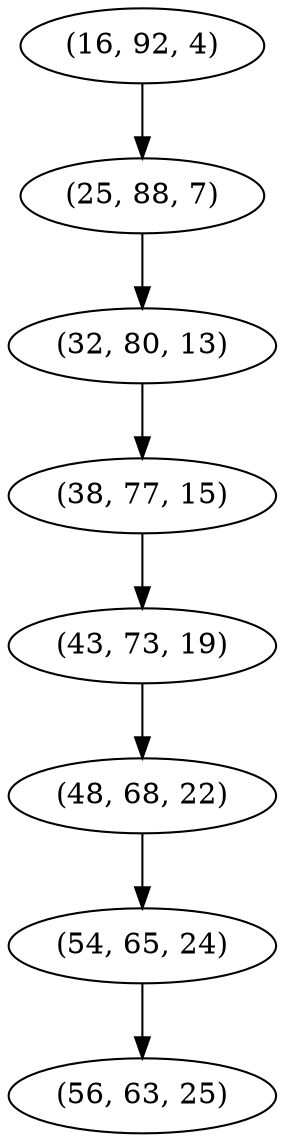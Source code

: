 digraph tree {
    "(16, 92, 4)";
    "(25, 88, 7)";
    "(32, 80, 13)";
    "(38, 77, 15)";
    "(43, 73, 19)";
    "(48, 68, 22)";
    "(54, 65, 24)";
    "(56, 63, 25)";
    "(16, 92, 4)" -> "(25, 88, 7)";
    "(25, 88, 7)" -> "(32, 80, 13)";
    "(32, 80, 13)" -> "(38, 77, 15)";
    "(38, 77, 15)" -> "(43, 73, 19)";
    "(43, 73, 19)" -> "(48, 68, 22)";
    "(48, 68, 22)" -> "(54, 65, 24)";
    "(54, 65, 24)" -> "(56, 63, 25)";
}
